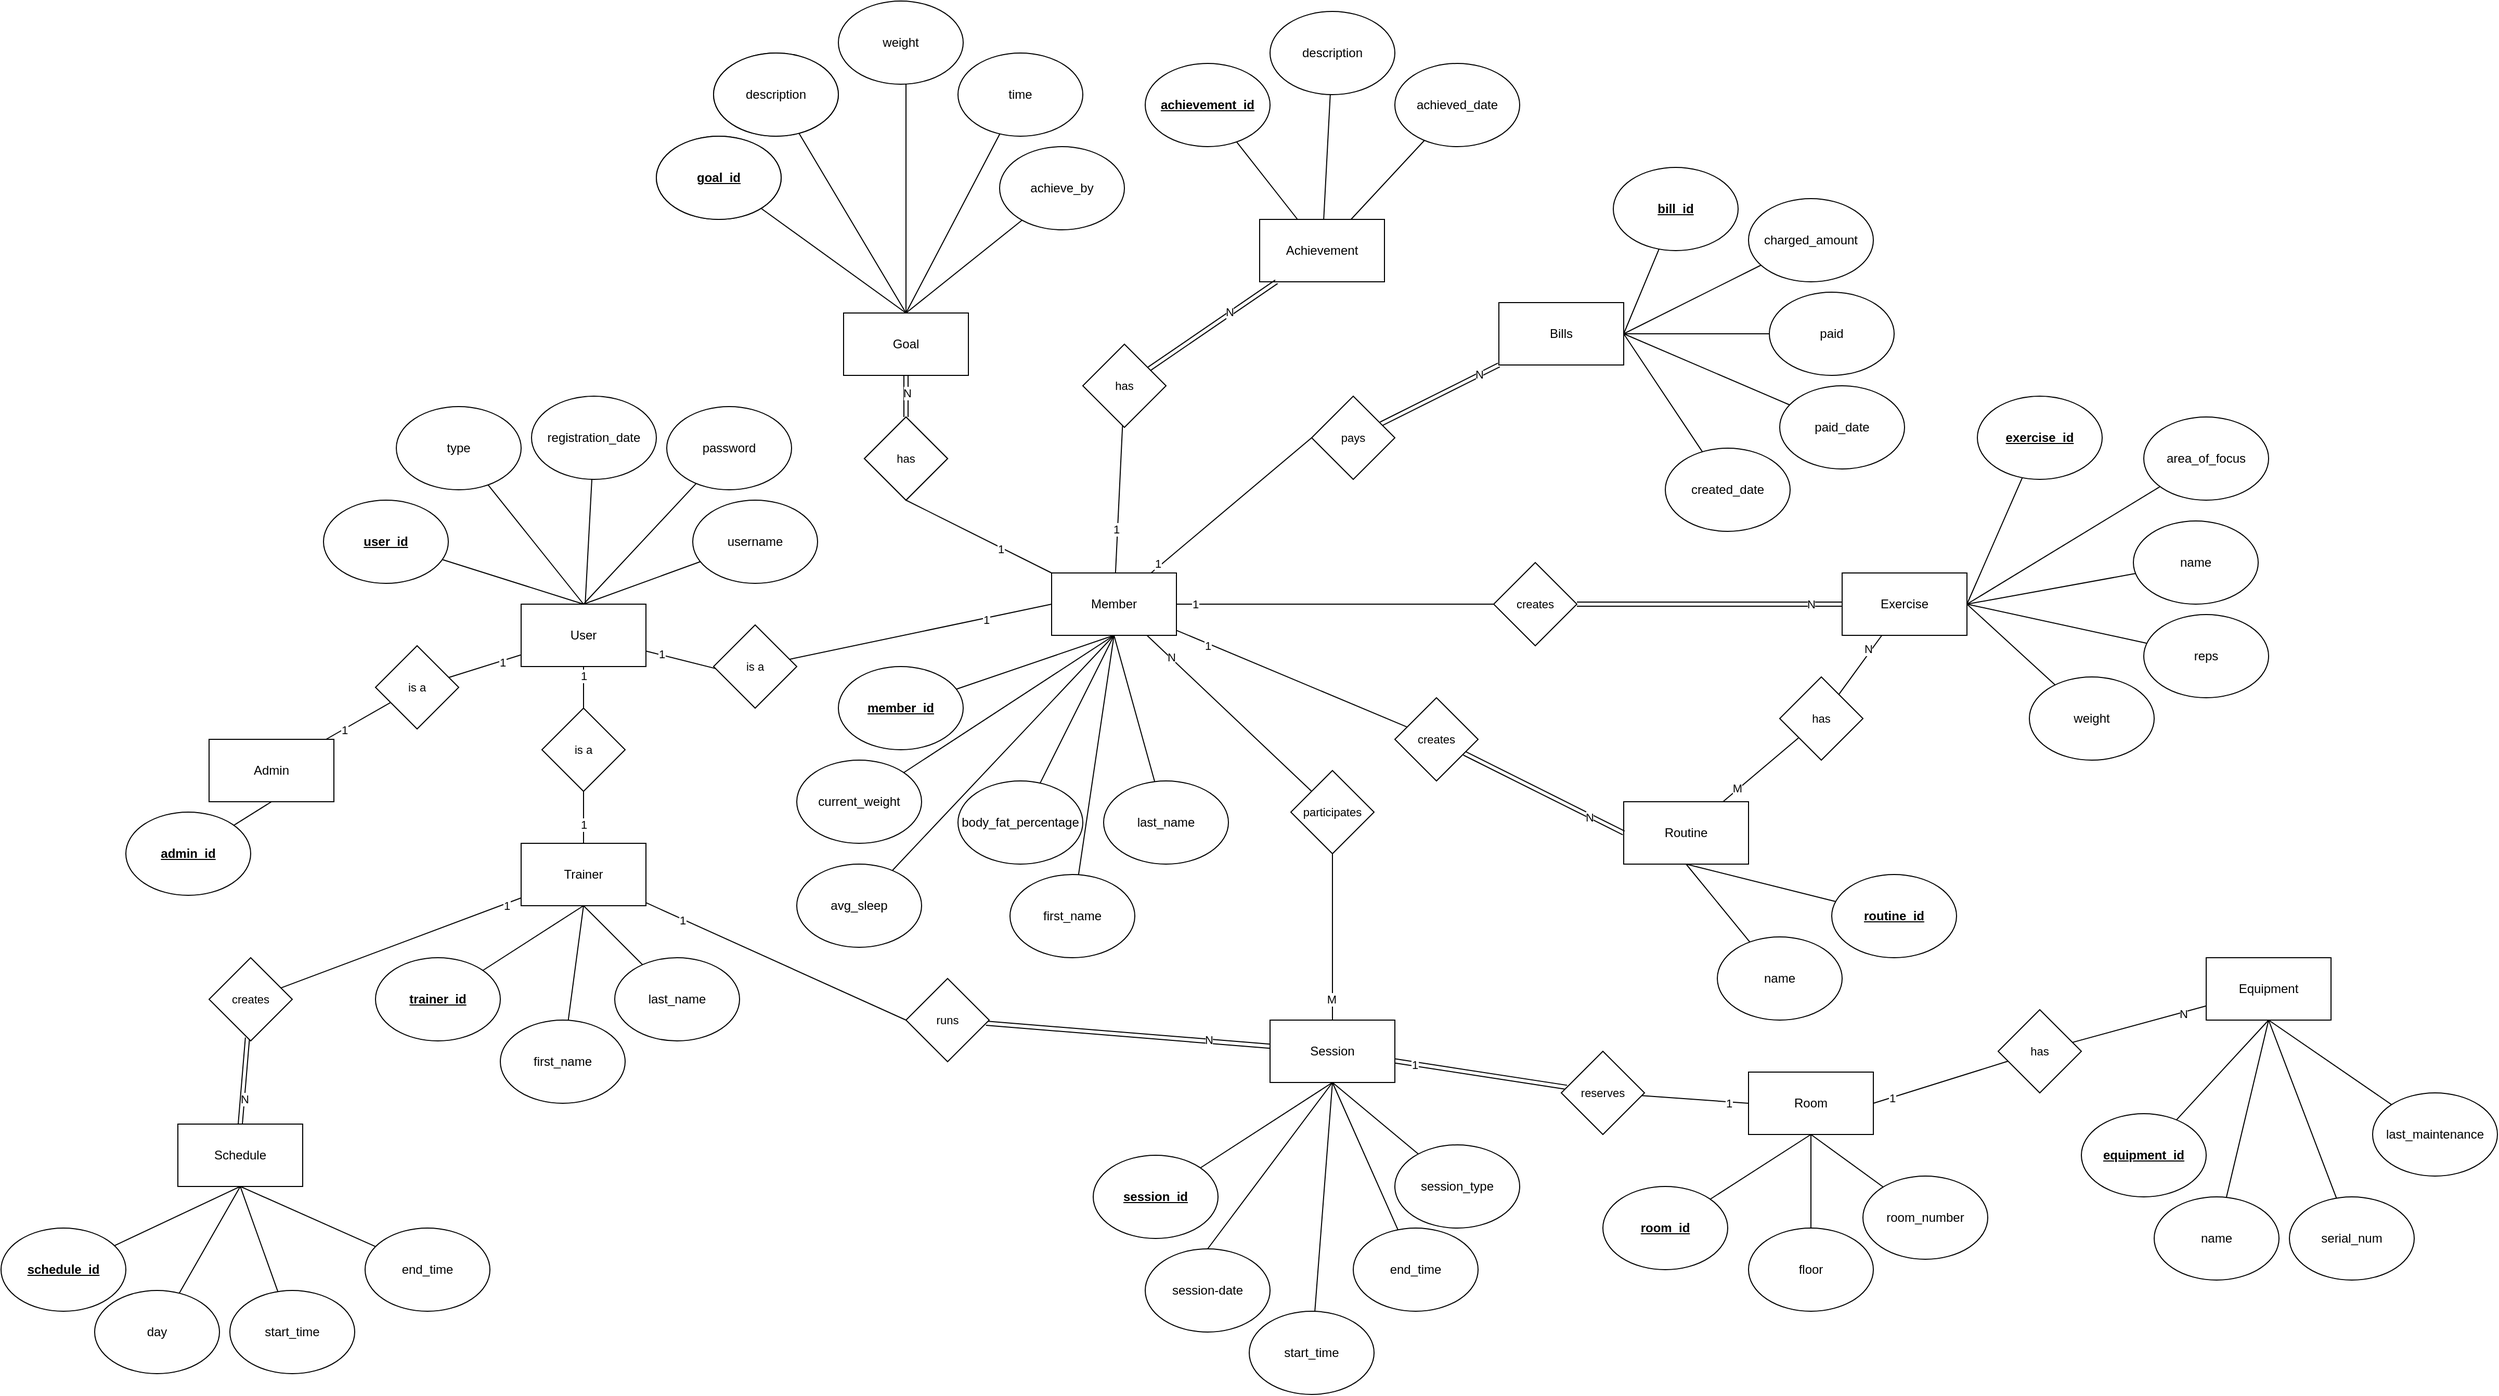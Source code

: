 <mxfile version="24.0.4" type="device">
  <diagram name="Page-1" id="swxjZrhMfxfJBt72rzcP">
    <mxGraphModel dx="2825" dy="2248" grid="1" gridSize="10" guides="1" tooltips="1" connect="1" arrows="1" fold="1" page="1" pageScale="1" pageWidth="850" pageHeight="1100" math="0" shadow="0">
      <root>
        <mxCell id="0" />
        <mxCell id="1" parent="0" />
        <mxCell id="iNc51w-QNs4Rve2dZ9gy-53" style="edgeStyle=none;rounded=0;orthogonalLoop=1;jettySize=auto;html=1;entryX=0.068;entryY=0.535;entryDx=0;entryDy=0;strokeColor=default;align=center;verticalAlign=middle;fontFamily=Helvetica;fontSize=11;fontColor=default;labelBackgroundColor=default;endArrow=none;endFill=0;entryPerimeter=0;" parent="1" source="iNc51w-QNs4Rve2dZ9gy-1" target="iNc51w-QNs4Rve2dZ9gy-52" edge="1">
          <mxGeometry relative="1" as="geometry" />
        </mxCell>
        <mxCell id="iNc51w-QNs4Rve2dZ9gy-56" value="1" style="edgeLabel;html=1;align=center;verticalAlign=middle;resizable=0;points=[];fontFamily=Helvetica;fontSize=11;fontColor=default;labelBackgroundColor=default;" parent="iNc51w-QNs4Rve2dZ9gy-53" vertex="1" connectable="0">
          <mxGeometry x="-0.606" y="1" relative="1" as="geometry">
            <mxPoint as="offset" />
          </mxGeometry>
        </mxCell>
        <mxCell id="iNc51w-QNs4Rve2dZ9gy-1" value="User" style="rounded=0;whiteSpace=wrap;html=1;" parent="1" vertex="1">
          <mxGeometry x="260" y="260" width="120" height="60" as="geometry" />
        </mxCell>
        <mxCell id="iNc51w-QNs4Rve2dZ9gy-6" style="rounded=0;orthogonalLoop=1;jettySize=auto;html=1;endArrow=none;endFill=0;entryX=0.5;entryY=0;entryDx=0;entryDy=0;" parent="1" source="iNc51w-QNs4Rve2dZ9gy-5" target="iNc51w-QNs4Rve2dZ9gy-1" edge="1">
          <mxGeometry relative="1" as="geometry" />
        </mxCell>
        <mxCell id="iNc51w-QNs4Rve2dZ9gy-5" value="&lt;b&gt;&lt;u&gt;user_id&lt;/u&gt;&lt;/b&gt;" style="ellipse;whiteSpace=wrap;html=1;" parent="1" vertex="1">
          <mxGeometry x="70" y="160" width="120" height="80" as="geometry" />
        </mxCell>
        <mxCell id="iNc51w-QNs4Rve2dZ9gy-11" style="rounded=0;orthogonalLoop=1;jettySize=auto;html=1;entryX=0.5;entryY=0;entryDx=0;entryDy=0;strokeColor=default;align=center;verticalAlign=middle;fontFamily=Helvetica;fontSize=11;fontColor=default;labelBackgroundColor=default;endArrow=none;endFill=0;" parent="1" source="iNc51w-QNs4Rve2dZ9gy-7" target="iNc51w-QNs4Rve2dZ9gy-1" edge="1">
          <mxGeometry relative="1" as="geometry" />
        </mxCell>
        <mxCell id="iNc51w-QNs4Rve2dZ9gy-7" value="username" style="ellipse;whiteSpace=wrap;html=1;" parent="1" vertex="1">
          <mxGeometry x="425" y="160" width="120" height="80" as="geometry" />
        </mxCell>
        <mxCell id="iNc51w-QNs4Rve2dZ9gy-13" style="rounded=0;orthogonalLoop=1;jettySize=auto;html=1;strokeColor=default;align=center;verticalAlign=middle;fontFamily=Helvetica;fontSize=11;fontColor=default;labelBackgroundColor=default;endArrow=none;endFill=0;" parent="1" source="iNc51w-QNs4Rve2dZ9gy-8" edge="1">
          <mxGeometry relative="1" as="geometry">
            <mxPoint x="320" y="260" as="targetPoint" />
          </mxGeometry>
        </mxCell>
        <mxCell id="iNc51w-QNs4Rve2dZ9gy-8" value="password" style="ellipse;whiteSpace=wrap;html=1;" parent="1" vertex="1">
          <mxGeometry x="400" y="70" width="120" height="80" as="geometry" />
        </mxCell>
        <mxCell id="iNc51w-QNs4Rve2dZ9gy-12" style="rounded=0;orthogonalLoop=1;jettySize=auto;html=1;strokeColor=default;align=center;verticalAlign=middle;fontFamily=Helvetica;fontSize=11;fontColor=default;labelBackgroundColor=default;endArrow=none;endFill=0;" parent="1" source="iNc51w-QNs4Rve2dZ9gy-9" target="iNc51w-QNs4Rve2dZ9gy-1" edge="1">
          <mxGeometry relative="1" as="geometry" />
        </mxCell>
        <mxCell id="iNc51w-QNs4Rve2dZ9gy-9" value="registration_date" style="ellipse;whiteSpace=wrap;html=1;" parent="1" vertex="1">
          <mxGeometry x="270" y="60" width="120" height="80" as="geometry" />
        </mxCell>
        <mxCell id="iNc51w-QNs4Rve2dZ9gy-14" style="edgeStyle=none;rounded=0;orthogonalLoop=1;jettySize=auto;html=1;entryX=0.5;entryY=0;entryDx=0;entryDy=0;strokeColor=default;align=center;verticalAlign=middle;fontFamily=Helvetica;fontSize=11;fontColor=default;labelBackgroundColor=default;endArrow=none;endFill=0;" parent="1" source="iNc51w-QNs4Rve2dZ9gy-10" target="iNc51w-QNs4Rve2dZ9gy-1" edge="1">
          <mxGeometry relative="1" as="geometry" />
        </mxCell>
        <mxCell id="iNc51w-QNs4Rve2dZ9gy-10" value="type" style="ellipse;whiteSpace=wrap;html=1;" parent="1" vertex="1">
          <mxGeometry x="140" y="70" width="120" height="80" as="geometry" />
        </mxCell>
        <mxCell id="iNc51w-QNs4Rve2dZ9gy-15" value="Admin" style="rounded=0;whiteSpace=wrap;html=1;" parent="1" vertex="1">
          <mxGeometry x="-40" y="390" width="120" height="60" as="geometry" />
        </mxCell>
        <mxCell id="iNc51w-QNs4Rve2dZ9gy-17" style="edgeStyle=none;rounded=0;orthogonalLoop=1;jettySize=auto;html=1;entryX=0.5;entryY=1;entryDx=0;entryDy=0;strokeColor=default;align=center;verticalAlign=middle;fontFamily=Helvetica;fontSize=11;fontColor=default;labelBackgroundColor=default;endArrow=none;endFill=0;" parent="1" source="iNc51w-QNs4Rve2dZ9gy-16" target="iNc51w-QNs4Rve2dZ9gy-15" edge="1">
          <mxGeometry relative="1" as="geometry" />
        </mxCell>
        <mxCell id="iNc51w-QNs4Rve2dZ9gy-16" value="&lt;b&gt;&lt;u&gt;admin_id&lt;/u&gt;&lt;/b&gt;" style="ellipse;whiteSpace=wrap;html=1;" parent="1" vertex="1">
          <mxGeometry x="-120" y="460" width="120" height="80" as="geometry" />
        </mxCell>
        <mxCell id="iNc51w-QNs4Rve2dZ9gy-19" style="edgeStyle=none;rounded=0;orthogonalLoop=1;jettySize=auto;html=1;strokeColor=default;align=center;verticalAlign=middle;fontFamily=Helvetica;fontSize=11;fontColor=default;labelBackgroundColor=default;endArrow=none;endFill=0;" parent="1" source="iNc51w-QNs4Rve2dZ9gy-18" target="iNc51w-QNs4Rve2dZ9gy-1" edge="1">
          <mxGeometry relative="1" as="geometry" />
        </mxCell>
        <mxCell id="iNc51w-QNs4Rve2dZ9gy-21" value="1" style="edgeLabel;html=1;align=center;verticalAlign=middle;resizable=0;points=[];fontFamily=Helvetica;fontSize=11;fontColor=default;labelBackgroundColor=default;" parent="iNc51w-QNs4Rve2dZ9gy-19" vertex="1" connectable="0">
          <mxGeometry x="0.449" y="-1" relative="1" as="geometry">
            <mxPoint as="offset" />
          </mxGeometry>
        </mxCell>
        <mxCell id="iNc51w-QNs4Rve2dZ9gy-20" style="edgeStyle=none;rounded=0;orthogonalLoop=1;jettySize=auto;html=1;strokeColor=default;align=center;verticalAlign=middle;fontFamily=Helvetica;fontSize=11;fontColor=default;labelBackgroundColor=default;endArrow=none;endFill=0;" parent="1" source="iNc51w-QNs4Rve2dZ9gy-18" target="iNc51w-QNs4Rve2dZ9gy-15" edge="1">
          <mxGeometry relative="1" as="geometry" />
        </mxCell>
        <mxCell id="iNc51w-QNs4Rve2dZ9gy-22" value="1" style="edgeLabel;html=1;align=center;verticalAlign=middle;resizable=0;points=[];fontFamily=Helvetica;fontSize=11;fontColor=default;labelBackgroundColor=default;" parent="iNc51w-QNs4Rve2dZ9gy-20" vertex="1" connectable="0">
          <mxGeometry x="0.455" relative="1" as="geometry">
            <mxPoint as="offset" />
          </mxGeometry>
        </mxCell>
        <mxCell id="iNc51w-QNs4Rve2dZ9gy-18" value="is a" style="rhombus;whiteSpace=wrap;html=1;fontFamily=Helvetica;fontSize=11;fontColor=default;labelBackgroundColor=default;" parent="1" vertex="1">
          <mxGeometry x="120" y="300" width="80" height="80" as="geometry" />
        </mxCell>
        <mxCell id="iNc51w-QNs4Rve2dZ9gy-32" style="edgeStyle=none;rounded=0;orthogonalLoop=1;jettySize=auto;html=1;strokeColor=default;align=center;verticalAlign=middle;fontFamily=Helvetica;fontSize=11;fontColor=default;labelBackgroundColor=default;endArrow=none;endFill=0;" parent="1" source="iNc51w-QNs4Rve2dZ9gy-23" target="iNc51w-QNs4Rve2dZ9gy-1" edge="1">
          <mxGeometry relative="1" as="geometry" />
        </mxCell>
        <mxCell id="iNc51w-QNs4Rve2dZ9gy-33" value="1" style="edgeLabel;html=1;align=center;verticalAlign=middle;resizable=0;points=[];fontFamily=Helvetica;fontSize=11;fontColor=default;labelBackgroundColor=default;" parent="iNc51w-QNs4Rve2dZ9gy-32" vertex="1" connectable="0">
          <mxGeometry x="0.567" relative="1" as="geometry">
            <mxPoint as="offset" />
          </mxGeometry>
        </mxCell>
        <mxCell id="iNc51w-QNs4Rve2dZ9gy-23" value="is a" style="rhombus;whiteSpace=wrap;html=1;fontFamily=Helvetica;fontSize=11;fontColor=default;labelBackgroundColor=default;" parent="1" vertex="1">
          <mxGeometry x="280" y="360" width="80" height="80" as="geometry" />
        </mxCell>
        <mxCell id="iNc51w-QNs4Rve2dZ9gy-31" style="edgeStyle=none;rounded=0;orthogonalLoop=1;jettySize=auto;html=1;entryX=0.5;entryY=1;entryDx=0;entryDy=0;strokeColor=default;align=center;verticalAlign=middle;fontFamily=Helvetica;fontSize=11;fontColor=default;labelBackgroundColor=default;endArrow=none;endFill=0;" parent="1" source="iNc51w-QNs4Rve2dZ9gy-24" target="iNc51w-QNs4Rve2dZ9gy-23" edge="1">
          <mxGeometry relative="1" as="geometry" />
        </mxCell>
        <mxCell id="iNc51w-QNs4Rve2dZ9gy-34" value="1" style="edgeLabel;html=1;align=center;verticalAlign=middle;resizable=0;points=[];fontFamily=Helvetica;fontSize=11;fontColor=default;labelBackgroundColor=default;" parent="iNc51w-QNs4Rve2dZ9gy-31" vertex="1" connectable="0">
          <mxGeometry x="-0.284" relative="1" as="geometry">
            <mxPoint as="offset" />
          </mxGeometry>
        </mxCell>
        <mxCell id="iNc51w-QNs4Rve2dZ9gy-153" style="edgeStyle=none;rounded=0;orthogonalLoop=1;jettySize=auto;html=1;strokeColor=default;align=center;verticalAlign=middle;fontFamily=Helvetica;fontSize=11;fontColor=default;labelBackgroundColor=default;endArrow=none;endFill=0;" parent="1" source="iNc51w-QNs4Rve2dZ9gy-24" edge="1">
          <mxGeometry relative="1" as="geometry">
            <mxPoint x="630" y="660" as="targetPoint" />
          </mxGeometry>
        </mxCell>
        <mxCell id="iNc51w-QNs4Rve2dZ9gy-155" value="1" style="edgeLabel;html=1;align=center;verticalAlign=middle;resizable=0;points=[];fontFamily=Helvetica;fontSize=11;fontColor=default;labelBackgroundColor=default;" parent="iNc51w-QNs4Rve2dZ9gy-153" vertex="1" connectable="0">
          <mxGeometry x="-0.717" y="-1" relative="1" as="geometry">
            <mxPoint as="offset" />
          </mxGeometry>
        </mxCell>
        <mxCell id="iNc51w-QNs4Rve2dZ9gy-24" value="Trainer" style="rounded=0;whiteSpace=wrap;html=1;" parent="1" vertex="1">
          <mxGeometry x="260" y="490" width="120" height="60" as="geometry" />
        </mxCell>
        <mxCell id="iNc51w-QNs4Rve2dZ9gy-26" style="edgeStyle=none;rounded=0;orthogonalLoop=1;jettySize=auto;html=1;strokeColor=default;align=center;verticalAlign=middle;fontFamily=Helvetica;fontSize=11;fontColor=default;labelBackgroundColor=default;endArrow=none;endFill=0;entryX=0.5;entryY=1;entryDx=0;entryDy=0;" parent="1" source="iNc51w-QNs4Rve2dZ9gy-25" target="iNc51w-QNs4Rve2dZ9gy-24" edge="1">
          <mxGeometry relative="1" as="geometry" />
        </mxCell>
        <mxCell id="iNc51w-QNs4Rve2dZ9gy-25" value="&lt;b&gt;&lt;u&gt;trainer_id&lt;/u&gt;&lt;/b&gt;" style="ellipse;whiteSpace=wrap;html=1;" parent="1" vertex="1">
          <mxGeometry x="120" y="600" width="120" height="80" as="geometry" />
        </mxCell>
        <mxCell id="iNc51w-QNs4Rve2dZ9gy-28" style="edgeStyle=none;rounded=0;orthogonalLoop=1;jettySize=auto;html=1;entryX=0.5;entryY=1;entryDx=0;entryDy=0;strokeColor=default;align=center;verticalAlign=middle;fontFamily=Helvetica;fontSize=11;fontColor=default;labelBackgroundColor=default;endArrow=none;endFill=0;" parent="1" source="iNc51w-QNs4Rve2dZ9gy-27" target="iNc51w-QNs4Rve2dZ9gy-24" edge="1">
          <mxGeometry relative="1" as="geometry" />
        </mxCell>
        <mxCell id="iNc51w-QNs4Rve2dZ9gy-27" value="first_name" style="ellipse;whiteSpace=wrap;html=1;" parent="1" vertex="1">
          <mxGeometry x="240" y="660" width="120" height="80" as="geometry" />
        </mxCell>
        <mxCell id="iNc51w-QNs4Rve2dZ9gy-30" style="edgeStyle=none;rounded=0;orthogonalLoop=1;jettySize=auto;html=1;entryX=0.5;entryY=1;entryDx=0;entryDy=0;strokeColor=default;align=center;verticalAlign=middle;fontFamily=Helvetica;fontSize=11;fontColor=default;labelBackgroundColor=default;endArrow=none;endFill=0;" parent="1" source="iNc51w-QNs4Rve2dZ9gy-29" target="iNc51w-QNs4Rve2dZ9gy-24" edge="1">
          <mxGeometry relative="1" as="geometry" />
        </mxCell>
        <mxCell id="iNc51w-QNs4Rve2dZ9gy-29" value="last_name" style="ellipse;whiteSpace=wrap;html=1;" parent="1" vertex="1">
          <mxGeometry x="350" y="600" width="120" height="80" as="geometry" />
        </mxCell>
        <mxCell id="iNc51w-QNs4Rve2dZ9gy-59" style="edgeStyle=none;rounded=0;orthogonalLoop=1;jettySize=auto;html=1;entryX=0.5;entryY=1;entryDx=0;entryDy=0;strokeColor=default;align=center;verticalAlign=middle;fontFamily=Helvetica;fontSize=11;fontColor=default;labelBackgroundColor=default;endArrow=none;endFill=0;" parent="1" source="iNc51w-QNs4Rve2dZ9gy-35" target="iNc51w-QNs4Rve2dZ9gy-58" edge="1">
          <mxGeometry relative="1" as="geometry" />
        </mxCell>
        <mxCell id="iNc51w-QNs4Rve2dZ9gy-61" value="1" style="edgeLabel;html=1;align=center;verticalAlign=middle;resizable=0;points=[];fontFamily=Helvetica;fontSize=11;fontColor=default;labelBackgroundColor=default;" parent="iNc51w-QNs4Rve2dZ9gy-59" vertex="1" connectable="0">
          <mxGeometry x="-0.303" y="1" relative="1" as="geometry">
            <mxPoint as="offset" />
          </mxGeometry>
        </mxCell>
        <mxCell id="iNc51w-QNs4Rve2dZ9gy-65" style="edgeStyle=none;rounded=0;orthogonalLoop=1;jettySize=auto;html=1;strokeColor=default;align=center;verticalAlign=middle;fontFamily=Helvetica;fontSize=11;fontColor=default;labelBackgroundColor=default;endArrow=none;endFill=0;" parent="1" source="iNc51w-QNs4Rve2dZ9gy-35" target="iNc51w-QNs4Rve2dZ9gy-64" edge="1">
          <mxGeometry relative="1" as="geometry" />
        </mxCell>
        <mxCell id="iNc51w-QNs4Rve2dZ9gy-68" value="1" style="edgeLabel;html=1;align=center;verticalAlign=middle;resizable=0;points=[];fontFamily=Helvetica;fontSize=11;fontColor=default;labelBackgroundColor=default;" parent="iNc51w-QNs4Rve2dZ9gy-65" vertex="1" connectable="0">
          <mxGeometry x="-0.406" y="2" relative="1" as="geometry">
            <mxPoint as="offset" />
          </mxGeometry>
        </mxCell>
        <mxCell id="iNc51w-QNs4Rve2dZ9gy-71" style="edgeStyle=none;rounded=0;orthogonalLoop=1;jettySize=auto;html=1;entryX=0;entryY=0.5;entryDx=0;entryDy=0;strokeColor=default;align=center;verticalAlign=middle;fontFamily=Helvetica;fontSize=11;fontColor=default;labelBackgroundColor=default;endArrow=none;endFill=0;" parent="1" source="iNc51w-QNs4Rve2dZ9gy-35" target="iNc51w-QNs4Rve2dZ9gy-70" edge="1">
          <mxGeometry relative="1" as="geometry" />
        </mxCell>
        <mxCell id="iNc51w-QNs4Rve2dZ9gy-75" value="1" style="edgeLabel;html=1;align=center;verticalAlign=middle;resizable=0;points=[];fontFamily=Helvetica;fontSize=11;fontColor=default;labelBackgroundColor=default;" parent="iNc51w-QNs4Rve2dZ9gy-71" vertex="1" connectable="0">
          <mxGeometry x="-0.891" y="3" relative="1" as="geometry">
            <mxPoint as="offset" />
          </mxGeometry>
        </mxCell>
        <mxCell id="iNc51w-QNs4Rve2dZ9gy-124" style="edgeStyle=none;rounded=0;orthogonalLoop=1;jettySize=auto;html=1;strokeColor=default;align=center;verticalAlign=middle;fontFamily=Helvetica;fontSize=11;fontColor=default;labelBackgroundColor=default;endArrow=none;endFill=0;" parent="1" source="iNc51w-QNs4Rve2dZ9gy-35" target="iNc51w-QNs4Rve2dZ9gy-123" edge="1">
          <mxGeometry relative="1" as="geometry" />
        </mxCell>
        <mxCell id="iNc51w-QNs4Rve2dZ9gy-132" value="1" style="edgeLabel;html=1;align=center;verticalAlign=middle;resizable=0;points=[];fontFamily=Helvetica;fontSize=11;fontColor=default;labelBackgroundColor=default;" parent="iNc51w-QNs4Rve2dZ9gy-124" vertex="1" connectable="0">
          <mxGeometry x="-0.72" y="-2" relative="1" as="geometry">
            <mxPoint as="offset" />
          </mxGeometry>
        </mxCell>
        <mxCell id="iNc51w-QNs4Rve2dZ9gy-137" style="edgeStyle=none;rounded=0;orthogonalLoop=1;jettySize=auto;html=1;strokeColor=default;align=center;verticalAlign=middle;fontFamily=Helvetica;fontSize=11;fontColor=default;labelBackgroundColor=default;endArrow=none;endFill=0;entryX=0;entryY=0;entryDx=0;entryDy=0;" parent="1" source="iNc51w-QNs4Rve2dZ9gy-35" target="iNc51w-QNs4Rve2dZ9gy-138" edge="1">
          <mxGeometry relative="1" as="geometry">
            <mxPoint x="1090" y="560" as="targetPoint" />
          </mxGeometry>
        </mxCell>
        <mxCell id="iNc51w-QNs4Rve2dZ9gy-139" value="N" style="edgeLabel;html=1;align=center;verticalAlign=middle;resizable=0;points=[];fontFamily=Helvetica;fontSize=11;fontColor=default;labelBackgroundColor=default;" parent="iNc51w-QNs4Rve2dZ9gy-137" vertex="1" connectable="0">
          <mxGeometry x="-0.714" y="1" relative="1" as="geometry">
            <mxPoint as="offset" />
          </mxGeometry>
        </mxCell>
        <mxCell id="iNc51w-QNs4Rve2dZ9gy-35" value="Member" style="rounded=0;whiteSpace=wrap;html=1;" parent="1" vertex="1">
          <mxGeometry x="770" y="230" width="120" height="60" as="geometry" />
        </mxCell>
        <mxCell id="iNc51w-QNs4Rve2dZ9gy-44" style="edgeStyle=none;rounded=0;orthogonalLoop=1;jettySize=auto;html=1;entryX=0.5;entryY=1;entryDx=0;entryDy=0;strokeColor=default;align=center;verticalAlign=middle;fontFamily=Helvetica;fontSize=11;fontColor=default;labelBackgroundColor=default;endArrow=none;endFill=0;" parent="1" source="iNc51w-QNs4Rve2dZ9gy-36" target="iNc51w-QNs4Rve2dZ9gy-35" edge="1">
          <mxGeometry relative="1" as="geometry" />
        </mxCell>
        <mxCell id="iNc51w-QNs4Rve2dZ9gy-36" value="&lt;b&gt;&lt;u&gt;member_id&lt;/u&gt;&lt;/b&gt;" style="ellipse;whiteSpace=wrap;html=1;" parent="1" vertex="1">
          <mxGeometry x="565" y="320" width="120" height="80" as="geometry" />
        </mxCell>
        <mxCell id="iNc51w-QNs4Rve2dZ9gy-45" style="edgeStyle=none;rounded=0;orthogonalLoop=1;jettySize=auto;html=1;entryX=0.5;entryY=1;entryDx=0;entryDy=0;strokeColor=default;align=center;verticalAlign=middle;fontFamily=Helvetica;fontSize=11;fontColor=default;labelBackgroundColor=default;endArrow=none;endFill=0;" parent="1" source="iNc51w-QNs4Rve2dZ9gy-38" target="iNc51w-QNs4Rve2dZ9gy-35" edge="1">
          <mxGeometry relative="1" as="geometry" />
        </mxCell>
        <mxCell id="iNc51w-QNs4Rve2dZ9gy-38" value="current_weight" style="ellipse;whiteSpace=wrap;html=1;" parent="1" vertex="1">
          <mxGeometry x="525" y="410" width="120" height="80" as="geometry" />
        </mxCell>
        <mxCell id="iNc51w-QNs4Rve2dZ9gy-46" style="edgeStyle=none;rounded=0;orthogonalLoop=1;jettySize=auto;html=1;entryX=0.5;entryY=1;entryDx=0;entryDy=0;strokeColor=default;align=center;verticalAlign=middle;fontFamily=Helvetica;fontSize=11;fontColor=default;labelBackgroundColor=default;endArrow=none;endFill=0;" parent="1" source="iNc51w-QNs4Rve2dZ9gy-42" target="iNc51w-QNs4Rve2dZ9gy-35" edge="1">
          <mxGeometry relative="1" as="geometry" />
        </mxCell>
        <mxCell id="iNc51w-QNs4Rve2dZ9gy-42" value="avg_sleep" style="ellipse;whiteSpace=wrap;html=1;" parent="1" vertex="1">
          <mxGeometry x="525" y="510" width="120" height="80" as="geometry" />
        </mxCell>
        <mxCell id="iNc51w-QNs4Rve2dZ9gy-47" style="edgeStyle=none;rounded=0;orthogonalLoop=1;jettySize=auto;html=1;entryX=0.5;entryY=1;entryDx=0;entryDy=0;strokeColor=default;align=center;verticalAlign=middle;fontFamily=Helvetica;fontSize=11;fontColor=default;labelBackgroundColor=default;endArrow=none;endFill=0;" parent="1" source="iNc51w-QNs4Rve2dZ9gy-43" target="iNc51w-QNs4Rve2dZ9gy-35" edge="1">
          <mxGeometry relative="1" as="geometry" />
        </mxCell>
        <mxCell id="iNc51w-QNs4Rve2dZ9gy-43" value="body_fat_percentage" style="ellipse;whiteSpace=wrap;html=1;" parent="1" vertex="1">
          <mxGeometry x="680" y="430" width="120" height="80" as="geometry" />
        </mxCell>
        <mxCell id="iNc51w-QNs4Rve2dZ9gy-49" style="edgeStyle=none;rounded=0;orthogonalLoop=1;jettySize=auto;html=1;entryX=0.5;entryY=1;entryDx=0;entryDy=0;strokeColor=default;align=center;verticalAlign=middle;fontFamily=Helvetica;fontSize=11;fontColor=default;labelBackgroundColor=default;endArrow=none;endFill=0;" parent="1" source="iNc51w-QNs4Rve2dZ9gy-48" target="iNc51w-QNs4Rve2dZ9gy-35" edge="1">
          <mxGeometry relative="1" as="geometry" />
        </mxCell>
        <mxCell id="iNc51w-QNs4Rve2dZ9gy-48" value="first_name" style="ellipse;whiteSpace=wrap;html=1;" parent="1" vertex="1">
          <mxGeometry x="730" y="520" width="120" height="80" as="geometry" />
        </mxCell>
        <mxCell id="iNc51w-QNs4Rve2dZ9gy-51" style="edgeStyle=none;rounded=0;orthogonalLoop=1;jettySize=auto;html=1;entryX=0.5;entryY=1;entryDx=0;entryDy=0;strokeColor=default;align=center;verticalAlign=middle;fontFamily=Helvetica;fontSize=11;fontColor=default;labelBackgroundColor=default;endArrow=none;endFill=0;" parent="1" source="iNc51w-QNs4Rve2dZ9gy-50" target="iNc51w-QNs4Rve2dZ9gy-35" edge="1">
          <mxGeometry relative="1" as="geometry" />
        </mxCell>
        <mxCell id="iNc51w-QNs4Rve2dZ9gy-50" value="last_name" style="ellipse;whiteSpace=wrap;html=1;" parent="1" vertex="1">
          <mxGeometry x="820" y="430" width="120" height="80" as="geometry" />
        </mxCell>
        <mxCell id="iNc51w-QNs4Rve2dZ9gy-54" style="edgeStyle=none;rounded=0;orthogonalLoop=1;jettySize=auto;html=1;entryX=0;entryY=0.5;entryDx=0;entryDy=0;strokeColor=default;align=center;verticalAlign=middle;fontFamily=Helvetica;fontSize=11;fontColor=default;labelBackgroundColor=default;endArrow=none;endFill=0;" parent="1" source="iNc51w-QNs4Rve2dZ9gy-52" target="iNc51w-QNs4Rve2dZ9gy-35" edge="1">
          <mxGeometry relative="1" as="geometry" />
        </mxCell>
        <mxCell id="iNc51w-QNs4Rve2dZ9gy-55" value="1" style="edgeLabel;html=1;align=center;verticalAlign=middle;resizable=0;points=[];fontFamily=Helvetica;fontSize=11;fontColor=default;labelBackgroundColor=default;" parent="iNc51w-QNs4Rve2dZ9gy-54" vertex="1" connectable="0">
          <mxGeometry x="0.499" y="-1" relative="1" as="geometry">
            <mxPoint as="offset" />
          </mxGeometry>
        </mxCell>
        <mxCell id="iNc51w-QNs4Rve2dZ9gy-52" value="is a" style="rhombus;whiteSpace=wrap;html=1;fontFamily=Helvetica;fontSize=11;fontColor=default;labelBackgroundColor=default;" parent="1" vertex="1">
          <mxGeometry x="445" y="280" width="80" height="80" as="geometry" />
        </mxCell>
        <mxCell id="iNc51w-QNs4Rve2dZ9gy-57" value="Goal" style="rounded=0;whiteSpace=wrap;html=1;" parent="1" vertex="1">
          <mxGeometry x="570" y="-20" width="120" height="60" as="geometry" />
        </mxCell>
        <mxCell id="iNc51w-QNs4Rve2dZ9gy-60" style="edgeStyle=none;rounded=0;orthogonalLoop=1;jettySize=auto;html=1;strokeColor=default;align=center;verticalAlign=middle;fontFamily=Helvetica;fontSize=11;fontColor=default;labelBackgroundColor=default;endArrow=none;endFill=0;shape=link;" parent="1" source="iNc51w-QNs4Rve2dZ9gy-58" target="iNc51w-QNs4Rve2dZ9gy-57" edge="1">
          <mxGeometry relative="1" as="geometry" />
        </mxCell>
        <mxCell id="iNc51w-QNs4Rve2dZ9gy-62" value="N" style="edgeLabel;html=1;align=center;verticalAlign=middle;resizable=0;points=[];fontFamily=Helvetica;fontSize=11;fontColor=default;labelBackgroundColor=default;" parent="iNc51w-QNs4Rve2dZ9gy-60" vertex="1" connectable="0">
          <mxGeometry x="0.156" y="-1" relative="1" as="geometry">
            <mxPoint as="offset" />
          </mxGeometry>
        </mxCell>
        <mxCell id="iNc51w-QNs4Rve2dZ9gy-58" value="has" style="rhombus;whiteSpace=wrap;html=1;fontFamily=Helvetica;fontSize=11;fontColor=default;labelBackgroundColor=default;" parent="1" vertex="1">
          <mxGeometry x="590" y="80" width="80" height="80" as="geometry" />
        </mxCell>
        <mxCell id="iNc51w-QNs4Rve2dZ9gy-94" style="edgeStyle=none;rounded=0;orthogonalLoop=1;jettySize=auto;html=1;strokeColor=default;align=center;verticalAlign=middle;fontFamily=Helvetica;fontSize=11;fontColor=default;labelBackgroundColor=default;endArrow=none;endFill=0;" parent="1" source="iNc51w-QNs4Rve2dZ9gy-63" target="iNc51w-QNs4Rve2dZ9gy-92" edge="1">
          <mxGeometry relative="1" as="geometry" />
        </mxCell>
        <mxCell id="iNc51w-QNs4Rve2dZ9gy-95" style="edgeStyle=none;rounded=0;orthogonalLoop=1;jettySize=auto;html=1;strokeColor=default;align=center;verticalAlign=middle;fontFamily=Helvetica;fontSize=11;fontColor=default;labelBackgroundColor=default;endArrow=none;endFill=0;" parent="1" source="iNc51w-QNs4Rve2dZ9gy-63" target="iNc51w-QNs4Rve2dZ9gy-93" edge="1">
          <mxGeometry relative="1" as="geometry" />
        </mxCell>
        <mxCell id="iNc51w-QNs4Rve2dZ9gy-96" style="edgeStyle=none;rounded=0;orthogonalLoop=1;jettySize=auto;html=1;strokeColor=default;align=center;verticalAlign=middle;fontFamily=Helvetica;fontSize=11;fontColor=default;labelBackgroundColor=default;endArrow=none;endFill=0;" parent="1" source="iNc51w-QNs4Rve2dZ9gy-63" target="iNc51w-QNs4Rve2dZ9gy-91" edge="1">
          <mxGeometry relative="1" as="geometry" />
        </mxCell>
        <mxCell id="iNc51w-QNs4Rve2dZ9gy-63" value="Achievement" style="rounded=0;whiteSpace=wrap;html=1;" parent="1" vertex="1">
          <mxGeometry x="970" y="-110" width="120" height="60" as="geometry" />
        </mxCell>
        <mxCell id="iNc51w-QNs4Rve2dZ9gy-66" style="edgeStyle=none;rounded=0;orthogonalLoop=1;jettySize=auto;html=1;strokeColor=default;align=center;verticalAlign=middle;fontFamily=Helvetica;fontSize=11;fontColor=default;labelBackgroundColor=default;endArrow=none;endFill=0;shape=link;" parent="1" source="iNc51w-QNs4Rve2dZ9gy-64" target="iNc51w-QNs4Rve2dZ9gy-63" edge="1">
          <mxGeometry relative="1" as="geometry">
            <mxPoint x="803.636" y="40" as="targetPoint" />
          </mxGeometry>
        </mxCell>
        <mxCell id="iNc51w-QNs4Rve2dZ9gy-67" value="N" style="edgeLabel;html=1;align=center;verticalAlign=middle;resizable=0;points=[];fontFamily=Helvetica;fontSize=11;fontColor=default;labelBackgroundColor=default;" parent="iNc51w-QNs4Rve2dZ9gy-66" vertex="1" connectable="0">
          <mxGeometry x="0.274" y="2" relative="1" as="geometry">
            <mxPoint as="offset" />
          </mxGeometry>
        </mxCell>
        <mxCell id="iNc51w-QNs4Rve2dZ9gy-64" value="has" style="rhombus;whiteSpace=wrap;html=1;fontFamily=Helvetica;fontSize=11;fontColor=default;labelBackgroundColor=default;" parent="1" vertex="1">
          <mxGeometry x="800" y="10" width="80" height="80" as="geometry" />
        </mxCell>
        <mxCell id="iNc51w-QNs4Rve2dZ9gy-102" style="edgeStyle=none;rounded=0;orthogonalLoop=1;jettySize=auto;html=1;strokeColor=default;align=center;verticalAlign=middle;fontFamily=Helvetica;fontSize=11;fontColor=default;labelBackgroundColor=default;endArrow=none;endFill=0;exitX=1;exitY=0.5;exitDx=0;exitDy=0;" parent="1" source="iNc51w-QNs4Rve2dZ9gy-69" target="iNc51w-QNs4Rve2dZ9gy-97" edge="1">
          <mxGeometry relative="1" as="geometry" />
        </mxCell>
        <mxCell id="iNc51w-QNs4Rve2dZ9gy-103" style="edgeStyle=none;rounded=0;orthogonalLoop=1;jettySize=auto;html=1;strokeColor=default;align=center;verticalAlign=middle;fontFamily=Helvetica;fontSize=11;fontColor=default;labelBackgroundColor=default;endArrow=none;endFill=0;exitX=1;exitY=0.5;exitDx=0;exitDy=0;" parent="1" source="iNc51w-QNs4Rve2dZ9gy-69" target="iNc51w-QNs4Rve2dZ9gy-98" edge="1">
          <mxGeometry relative="1" as="geometry" />
        </mxCell>
        <mxCell id="iNc51w-QNs4Rve2dZ9gy-69" value="Bills" style="rounded=0;whiteSpace=wrap;html=1;" parent="1" vertex="1">
          <mxGeometry x="1200" y="-30" width="120" height="60" as="geometry" />
        </mxCell>
        <mxCell id="iNc51w-QNs4Rve2dZ9gy-72" style="edgeStyle=none;rounded=0;orthogonalLoop=1;jettySize=auto;html=1;strokeColor=default;align=center;verticalAlign=middle;fontFamily=Helvetica;fontSize=11;fontColor=default;labelBackgroundColor=default;endArrow=none;endFill=0;shape=link;" parent="1" source="iNc51w-QNs4Rve2dZ9gy-70" target="iNc51w-QNs4Rve2dZ9gy-69" edge="1">
          <mxGeometry relative="1" as="geometry" />
        </mxCell>
        <mxCell id="iNc51w-QNs4Rve2dZ9gy-74" value="N" style="edgeLabel;html=1;align=center;verticalAlign=middle;resizable=0;points=[];fontFamily=Helvetica;fontSize=11;fontColor=default;labelBackgroundColor=default;" parent="iNc51w-QNs4Rve2dZ9gy-72" vertex="1" connectable="0">
          <mxGeometry x="0.667" y="1" relative="1" as="geometry">
            <mxPoint as="offset" />
          </mxGeometry>
        </mxCell>
        <mxCell id="iNc51w-QNs4Rve2dZ9gy-70" value="pays" style="rhombus;whiteSpace=wrap;html=1;fontFamily=Helvetica;fontSize=11;fontColor=default;labelBackgroundColor=default;" parent="1" vertex="1">
          <mxGeometry x="1020" y="60" width="80" height="80" as="geometry" />
        </mxCell>
        <mxCell id="iNc51w-QNs4Rve2dZ9gy-127" style="edgeStyle=none;rounded=0;orthogonalLoop=1;jettySize=auto;html=1;strokeColor=default;align=center;verticalAlign=middle;fontFamily=Helvetica;fontSize=11;fontColor=default;labelBackgroundColor=default;endArrow=none;endFill=0;" parent="1" source="iNc51w-QNs4Rve2dZ9gy-76" target="iNc51w-QNs4Rve2dZ9gy-126" edge="1">
          <mxGeometry relative="1" as="geometry" />
        </mxCell>
        <mxCell id="iNc51w-QNs4Rve2dZ9gy-129" value="N" style="edgeLabel;html=1;align=center;verticalAlign=middle;resizable=0;points=[];fontFamily=Helvetica;fontSize=11;fontColor=default;labelBackgroundColor=default;" parent="iNc51w-QNs4Rve2dZ9gy-127" vertex="1" connectable="0">
          <mxGeometry x="-0.487" y="-3" relative="1" as="geometry">
            <mxPoint as="offset" />
          </mxGeometry>
        </mxCell>
        <mxCell id="iNc51w-QNs4Rve2dZ9gy-76" value="Exercise" style="rounded=0;whiteSpace=wrap;html=1;" parent="1" vertex="1">
          <mxGeometry x="1530" y="230" width="120" height="60" as="geometry" />
        </mxCell>
        <mxCell id="iNc51w-QNs4Rve2dZ9gy-78" style="edgeStyle=none;rounded=0;orthogonalLoop=1;jettySize=auto;html=1;strokeColor=default;align=center;verticalAlign=middle;fontFamily=Helvetica;fontSize=11;fontColor=default;labelBackgroundColor=default;endArrow=none;endFill=0;entryX=0.5;entryY=0;entryDx=0;entryDy=0;" parent="1" source="iNc51w-QNs4Rve2dZ9gy-77" target="iNc51w-QNs4Rve2dZ9gy-57" edge="1">
          <mxGeometry relative="1" as="geometry" />
        </mxCell>
        <mxCell id="iNc51w-QNs4Rve2dZ9gy-77" value="&lt;b&gt;&lt;u&gt;goal_id&lt;/u&gt;&lt;/b&gt;" style="ellipse;whiteSpace=wrap;html=1;" parent="1" vertex="1">
          <mxGeometry x="390" y="-190" width="120" height="80" as="geometry" />
        </mxCell>
        <mxCell id="iNc51w-QNs4Rve2dZ9gy-80" style="edgeStyle=none;rounded=0;orthogonalLoop=1;jettySize=auto;html=1;strokeColor=default;align=center;verticalAlign=middle;fontFamily=Helvetica;fontSize=11;fontColor=default;labelBackgroundColor=default;endArrow=none;endFill=0;entryX=0.5;entryY=0;entryDx=0;entryDy=0;" parent="1" source="iNc51w-QNs4Rve2dZ9gy-79" target="iNc51w-QNs4Rve2dZ9gy-57" edge="1">
          <mxGeometry relative="1" as="geometry" />
        </mxCell>
        <mxCell id="iNc51w-QNs4Rve2dZ9gy-79" value="description" style="ellipse;whiteSpace=wrap;html=1;" parent="1" vertex="1">
          <mxGeometry x="445" y="-270" width="120" height="80" as="geometry" />
        </mxCell>
        <mxCell id="iNc51w-QNs4Rve2dZ9gy-86" style="edgeStyle=none;rounded=0;orthogonalLoop=1;jettySize=auto;html=1;entryX=0.5;entryY=0;entryDx=0;entryDy=0;strokeColor=default;align=center;verticalAlign=middle;fontFamily=Helvetica;fontSize=11;fontColor=default;labelBackgroundColor=default;endArrow=none;endFill=0;" parent="1" target="iNc51w-QNs4Rve2dZ9gy-57" edge="1">
          <mxGeometry relative="1" as="geometry">
            <mxPoint x="630" y="-240.0" as="sourcePoint" />
          </mxGeometry>
        </mxCell>
        <mxCell id="iNc51w-QNs4Rve2dZ9gy-81" value="weight" style="ellipse;whiteSpace=wrap;html=1;" parent="1" vertex="1">
          <mxGeometry x="565" y="-320" width="120" height="80" as="geometry" />
        </mxCell>
        <mxCell id="iNc51w-QNs4Rve2dZ9gy-85" style="edgeStyle=none;rounded=0;orthogonalLoop=1;jettySize=auto;html=1;entryX=0.5;entryY=0;entryDx=0;entryDy=0;strokeColor=default;align=center;verticalAlign=middle;fontFamily=Helvetica;fontSize=11;fontColor=default;labelBackgroundColor=default;endArrow=none;endFill=0;" parent="1" source="iNc51w-QNs4Rve2dZ9gy-82" target="iNc51w-QNs4Rve2dZ9gy-57" edge="1">
          <mxGeometry relative="1" as="geometry" />
        </mxCell>
        <mxCell id="iNc51w-QNs4Rve2dZ9gy-82" value="time" style="ellipse;whiteSpace=wrap;html=1;" parent="1" vertex="1">
          <mxGeometry x="680" y="-270" width="120" height="80" as="geometry" />
        </mxCell>
        <mxCell id="iNc51w-QNs4Rve2dZ9gy-84" style="edgeStyle=none;rounded=0;orthogonalLoop=1;jettySize=auto;html=1;entryX=0.5;entryY=0;entryDx=0;entryDy=0;strokeColor=default;align=center;verticalAlign=middle;fontFamily=Helvetica;fontSize=11;fontColor=default;labelBackgroundColor=default;endArrow=none;endFill=0;" parent="1" source="iNc51w-QNs4Rve2dZ9gy-83" target="iNc51w-QNs4Rve2dZ9gy-57" edge="1">
          <mxGeometry relative="1" as="geometry" />
        </mxCell>
        <mxCell id="iNc51w-QNs4Rve2dZ9gy-83" value="achieve_by" style="ellipse;whiteSpace=wrap;html=1;" parent="1" vertex="1">
          <mxGeometry x="720" y="-180" width="120" height="80" as="geometry" />
        </mxCell>
        <mxCell id="iNc51w-QNs4Rve2dZ9gy-87" value="Goal" style="rounded=0;whiteSpace=wrap;html=1;" parent="1" vertex="1">
          <mxGeometry x="570" y="-20" width="120" height="60" as="geometry" />
        </mxCell>
        <mxCell id="iNc51w-QNs4Rve2dZ9gy-88" value="has" style="rhombus;whiteSpace=wrap;html=1;fontFamily=Helvetica;fontSize=11;fontColor=default;labelBackgroundColor=default;" parent="1" vertex="1">
          <mxGeometry x="590" y="80" width="80" height="80" as="geometry" />
        </mxCell>
        <mxCell id="iNc51w-QNs4Rve2dZ9gy-89" value="&lt;b&gt;&lt;u&gt;goal_id&lt;/u&gt;&lt;/b&gt;" style="ellipse;whiteSpace=wrap;html=1;" parent="1" vertex="1">
          <mxGeometry x="390" y="-190" width="120" height="80" as="geometry" />
        </mxCell>
        <mxCell id="iNc51w-QNs4Rve2dZ9gy-90" value="description" style="ellipse;whiteSpace=wrap;html=1;" parent="1" vertex="1">
          <mxGeometry x="445" y="-270" width="120" height="80" as="geometry" />
        </mxCell>
        <mxCell id="iNc51w-QNs4Rve2dZ9gy-91" value="&lt;b&gt;&lt;u&gt;achievement_id&lt;/u&gt;&lt;/b&gt;" style="ellipse;whiteSpace=wrap;html=1;" parent="1" vertex="1">
          <mxGeometry x="860" y="-260" width="120" height="80" as="geometry" />
        </mxCell>
        <mxCell id="iNc51w-QNs4Rve2dZ9gy-92" value="description" style="ellipse;whiteSpace=wrap;html=1;" parent="1" vertex="1">
          <mxGeometry x="980" y="-310" width="120" height="80" as="geometry" />
        </mxCell>
        <mxCell id="iNc51w-QNs4Rve2dZ9gy-93" value="achieved_date" style="ellipse;whiteSpace=wrap;html=1;" parent="1" vertex="1">
          <mxGeometry x="1100" y="-260" width="120" height="80" as="geometry" />
        </mxCell>
        <mxCell id="iNc51w-QNs4Rve2dZ9gy-97" value="&lt;b&gt;&lt;u&gt;bill_id&lt;/u&gt;&lt;/b&gt;" style="ellipse;whiteSpace=wrap;html=1;" parent="1" vertex="1">
          <mxGeometry x="1310" y="-160" width="120" height="80" as="geometry" />
        </mxCell>
        <mxCell id="iNc51w-QNs4Rve2dZ9gy-98" value="charged_amount" style="ellipse;whiteSpace=wrap;html=1;" parent="1" vertex="1">
          <mxGeometry x="1440" y="-130" width="120" height="80" as="geometry" />
        </mxCell>
        <mxCell id="iNc51w-QNs4Rve2dZ9gy-106" style="edgeStyle=none;rounded=0;orthogonalLoop=1;jettySize=auto;html=1;entryX=1;entryY=0.5;entryDx=0;entryDy=0;strokeColor=default;align=center;verticalAlign=middle;fontFamily=Helvetica;fontSize=11;fontColor=default;labelBackgroundColor=default;endArrow=none;endFill=0;" parent="1" source="iNc51w-QNs4Rve2dZ9gy-99" target="iNc51w-QNs4Rve2dZ9gy-69" edge="1">
          <mxGeometry relative="1" as="geometry" />
        </mxCell>
        <mxCell id="iNc51w-QNs4Rve2dZ9gy-99" value="created_date" style="ellipse;whiteSpace=wrap;html=1;" parent="1" vertex="1">
          <mxGeometry x="1360" y="110" width="120" height="80" as="geometry" />
        </mxCell>
        <mxCell id="iNc51w-QNs4Rve2dZ9gy-104" style="edgeStyle=none;rounded=0;orthogonalLoop=1;jettySize=auto;html=1;entryX=1;entryY=0.5;entryDx=0;entryDy=0;strokeColor=default;align=center;verticalAlign=middle;fontFamily=Helvetica;fontSize=11;fontColor=default;labelBackgroundColor=default;endArrow=none;endFill=0;" parent="1" source="iNc51w-QNs4Rve2dZ9gy-100" target="iNc51w-QNs4Rve2dZ9gy-69" edge="1">
          <mxGeometry relative="1" as="geometry" />
        </mxCell>
        <mxCell id="iNc51w-QNs4Rve2dZ9gy-100" value="paid" style="ellipse;whiteSpace=wrap;html=1;" parent="1" vertex="1">
          <mxGeometry x="1460" y="-40" width="120" height="80" as="geometry" />
        </mxCell>
        <mxCell id="iNc51w-QNs4Rve2dZ9gy-105" style="edgeStyle=none;rounded=0;orthogonalLoop=1;jettySize=auto;html=1;entryX=1;entryY=0.5;entryDx=0;entryDy=0;strokeColor=default;align=center;verticalAlign=middle;fontFamily=Helvetica;fontSize=11;fontColor=default;labelBackgroundColor=default;endArrow=none;endFill=0;" parent="1" source="iNc51w-QNs4Rve2dZ9gy-101" target="iNc51w-QNs4Rve2dZ9gy-69" edge="1">
          <mxGeometry relative="1" as="geometry" />
        </mxCell>
        <mxCell id="iNc51w-QNs4Rve2dZ9gy-101" value="paid_date" style="ellipse;whiteSpace=wrap;html=1;" parent="1" vertex="1">
          <mxGeometry x="1470" y="50" width="120" height="80" as="geometry" />
        </mxCell>
        <mxCell id="iNc51w-QNs4Rve2dZ9gy-108" style="edgeStyle=none;rounded=0;orthogonalLoop=1;jettySize=auto;html=1;strokeColor=default;align=center;verticalAlign=middle;fontFamily=Helvetica;fontSize=11;fontColor=default;labelBackgroundColor=default;endArrow=none;endFill=0;" parent="1" source="iNc51w-QNs4Rve2dZ9gy-107" target="iNc51w-QNs4Rve2dZ9gy-35" edge="1">
          <mxGeometry relative="1" as="geometry" />
        </mxCell>
        <mxCell id="iNc51w-QNs4Rve2dZ9gy-111" value="1" style="edgeLabel;html=1;align=center;verticalAlign=middle;resizable=0;points=[];fontFamily=Helvetica;fontSize=11;fontColor=default;labelBackgroundColor=default;" parent="iNc51w-QNs4Rve2dZ9gy-108" vertex="1" connectable="0">
          <mxGeometry x="0.881" relative="1" as="geometry">
            <mxPoint as="offset" />
          </mxGeometry>
        </mxCell>
        <mxCell id="iNc51w-QNs4Rve2dZ9gy-109" style="edgeStyle=none;rounded=0;orthogonalLoop=1;jettySize=auto;html=1;strokeColor=default;align=center;verticalAlign=middle;fontFamily=Helvetica;fontSize=11;fontColor=default;labelBackgroundColor=default;endArrow=none;endFill=0;shape=link;" parent="1" source="iNc51w-QNs4Rve2dZ9gy-107" target="iNc51w-QNs4Rve2dZ9gy-76" edge="1">
          <mxGeometry relative="1" as="geometry">
            <Array as="points">
              <mxPoint x="1500" y="260" />
            </Array>
          </mxGeometry>
        </mxCell>
        <mxCell id="iNc51w-QNs4Rve2dZ9gy-110" value="N" style="edgeLabel;html=1;align=center;verticalAlign=middle;resizable=0;points=[];fontFamily=Helvetica;fontSize=11;fontColor=default;labelBackgroundColor=default;" parent="iNc51w-QNs4Rve2dZ9gy-109" vertex="1" connectable="0">
          <mxGeometry x="0.737" y="-5" relative="1" as="geometry">
            <mxPoint x="3" y="-5" as="offset" />
          </mxGeometry>
        </mxCell>
        <mxCell id="iNc51w-QNs4Rve2dZ9gy-107" value="creates" style="rhombus;whiteSpace=wrap;html=1;fontFamily=Helvetica;fontSize=11;fontColor=default;labelBackgroundColor=default;" parent="1" vertex="1">
          <mxGeometry x="1195" y="220" width="80" height="80" as="geometry" />
        </mxCell>
        <mxCell id="iNc51w-QNs4Rve2dZ9gy-121" style="edgeStyle=none;rounded=0;orthogonalLoop=1;jettySize=auto;html=1;strokeColor=default;align=center;verticalAlign=middle;fontFamily=Helvetica;fontSize=11;fontColor=default;labelBackgroundColor=default;endArrow=none;endFill=0;" parent="1" source="iNc51w-QNs4Rve2dZ9gy-112" edge="1">
          <mxGeometry relative="1" as="geometry">
            <mxPoint x="1650" y="260" as="targetPoint" />
          </mxGeometry>
        </mxCell>
        <mxCell id="iNc51w-QNs4Rve2dZ9gy-112" value="&lt;b&gt;&lt;u&gt;exercise_id&lt;/u&gt;&lt;/b&gt;" style="ellipse;whiteSpace=wrap;html=1;" parent="1" vertex="1">
          <mxGeometry x="1660" y="60" width="120" height="80" as="geometry" />
        </mxCell>
        <mxCell id="iNc51w-QNs4Rve2dZ9gy-120" style="edgeStyle=none;rounded=0;orthogonalLoop=1;jettySize=auto;html=1;strokeColor=default;align=center;verticalAlign=middle;fontFamily=Helvetica;fontSize=11;fontColor=default;labelBackgroundColor=default;endArrow=none;endFill=0;" parent="1" source="iNc51w-QNs4Rve2dZ9gy-113" edge="1">
          <mxGeometry relative="1" as="geometry">
            <mxPoint x="1650" y="260" as="targetPoint" />
          </mxGeometry>
        </mxCell>
        <mxCell id="iNc51w-QNs4Rve2dZ9gy-113" value="area_of_focus" style="ellipse;whiteSpace=wrap;html=1;" parent="1" vertex="1">
          <mxGeometry x="1820" y="80" width="120" height="80" as="geometry" />
        </mxCell>
        <mxCell id="iNc51w-QNs4Rve2dZ9gy-117" style="edgeStyle=none;rounded=0;orthogonalLoop=1;jettySize=auto;html=1;entryX=1;entryY=0.5;entryDx=0;entryDy=0;strokeColor=default;align=center;verticalAlign=middle;fontFamily=Helvetica;fontSize=11;fontColor=default;labelBackgroundColor=default;endArrow=none;endFill=0;" parent="1" source="iNc51w-QNs4Rve2dZ9gy-114" target="iNc51w-QNs4Rve2dZ9gy-76" edge="1">
          <mxGeometry relative="1" as="geometry" />
        </mxCell>
        <mxCell id="iNc51w-QNs4Rve2dZ9gy-114" value="weight" style="ellipse;whiteSpace=wrap;html=1;" parent="1" vertex="1">
          <mxGeometry x="1710" y="330" width="120" height="80" as="geometry" />
        </mxCell>
        <mxCell id="iNc51w-QNs4Rve2dZ9gy-119" style="edgeStyle=none;rounded=0;orthogonalLoop=1;jettySize=auto;html=1;entryX=1;entryY=0.5;entryDx=0;entryDy=0;strokeColor=default;align=center;verticalAlign=middle;fontFamily=Helvetica;fontSize=11;fontColor=default;labelBackgroundColor=default;endArrow=none;endFill=0;" parent="1" source="iNc51w-QNs4Rve2dZ9gy-115" target="iNc51w-QNs4Rve2dZ9gy-76" edge="1">
          <mxGeometry relative="1" as="geometry" />
        </mxCell>
        <mxCell id="iNc51w-QNs4Rve2dZ9gy-115" value="name" style="ellipse;whiteSpace=wrap;html=1;" parent="1" vertex="1">
          <mxGeometry x="1810" y="180" width="120" height="80" as="geometry" />
        </mxCell>
        <mxCell id="iNc51w-QNs4Rve2dZ9gy-118" style="edgeStyle=none;rounded=0;orthogonalLoop=1;jettySize=auto;html=1;entryX=1;entryY=0.5;entryDx=0;entryDy=0;strokeColor=default;align=center;verticalAlign=middle;fontFamily=Helvetica;fontSize=11;fontColor=default;labelBackgroundColor=default;endArrow=none;endFill=0;" parent="1" source="iNc51w-QNs4Rve2dZ9gy-116" target="iNc51w-QNs4Rve2dZ9gy-76" edge="1">
          <mxGeometry relative="1" as="geometry" />
        </mxCell>
        <mxCell id="iNc51w-QNs4Rve2dZ9gy-116" value="reps" style="ellipse;whiteSpace=wrap;html=1;" parent="1" vertex="1">
          <mxGeometry x="1820" y="270" width="120" height="80" as="geometry" />
        </mxCell>
        <mxCell id="iNc51w-QNs4Rve2dZ9gy-122" value="Routine" style="rounded=0;whiteSpace=wrap;html=1;" parent="1" vertex="1">
          <mxGeometry x="1320" y="450" width="120" height="60" as="geometry" />
        </mxCell>
        <mxCell id="iNc51w-QNs4Rve2dZ9gy-125" style="edgeStyle=none;rounded=0;orthogonalLoop=1;jettySize=auto;html=1;entryX=0;entryY=0.5;entryDx=0;entryDy=0;strokeColor=default;align=center;verticalAlign=middle;fontFamily=Helvetica;fontSize=11;fontColor=default;labelBackgroundColor=default;endArrow=none;endFill=0;shape=link;" parent="1" source="iNc51w-QNs4Rve2dZ9gy-123" target="iNc51w-QNs4Rve2dZ9gy-122" edge="1">
          <mxGeometry relative="1" as="geometry" />
        </mxCell>
        <mxCell id="iNc51w-QNs4Rve2dZ9gy-131" value="N" style="edgeLabel;html=1;align=center;verticalAlign=middle;resizable=0;points=[];fontFamily=Helvetica;fontSize=11;fontColor=default;labelBackgroundColor=default;" parent="iNc51w-QNs4Rve2dZ9gy-125" vertex="1" connectable="0">
          <mxGeometry x="0.568" y="-1" relative="1" as="geometry">
            <mxPoint as="offset" />
          </mxGeometry>
        </mxCell>
        <mxCell id="iNc51w-QNs4Rve2dZ9gy-123" value="creates" style="rhombus;whiteSpace=wrap;html=1;fontFamily=Helvetica;fontSize=11;fontColor=default;labelBackgroundColor=default;" parent="1" vertex="1">
          <mxGeometry x="1100" y="350" width="80" height="80" as="geometry" />
        </mxCell>
        <mxCell id="iNc51w-QNs4Rve2dZ9gy-128" style="edgeStyle=none;rounded=0;orthogonalLoop=1;jettySize=auto;html=1;strokeColor=default;align=center;verticalAlign=middle;fontFamily=Helvetica;fontSize=11;fontColor=default;labelBackgroundColor=default;endArrow=none;endFill=0;" parent="1" source="iNc51w-QNs4Rve2dZ9gy-126" target="iNc51w-QNs4Rve2dZ9gy-122" edge="1">
          <mxGeometry relative="1" as="geometry" />
        </mxCell>
        <mxCell id="iNc51w-QNs4Rve2dZ9gy-130" value="M" style="edgeLabel;html=1;align=center;verticalAlign=middle;resizable=0;points=[];fontFamily=Helvetica;fontSize=11;fontColor=default;labelBackgroundColor=default;" parent="iNc51w-QNs4Rve2dZ9gy-128" vertex="1" connectable="0">
          <mxGeometry x="0.617" y="-2" relative="1" as="geometry">
            <mxPoint as="offset" />
          </mxGeometry>
        </mxCell>
        <mxCell id="iNc51w-QNs4Rve2dZ9gy-126" value="has" style="rhombus;whiteSpace=wrap;html=1;fontFamily=Helvetica;fontSize=11;fontColor=default;labelBackgroundColor=default;" parent="1" vertex="1">
          <mxGeometry x="1470" y="330" width="80" height="80" as="geometry" />
        </mxCell>
        <mxCell id="iNc51w-QNs4Rve2dZ9gy-136" style="edgeStyle=none;rounded=0;orthogonalLoop=1;jettySize=auto;html=1;entryX=0.5;entryY=1;entryDx=0;entryDy=0;strokeColor=default;align=center;verticalAlign=middle;fontFamily=Helvetica;fontSize=11;fontColor=default;labelBackgroundColor=default;endArrow=none;endFill=0;" parent="1" source="iNc51w-QNs4Rve2dZ9gy-133" target="iNc51w-QNs4Rve2dZ9gy-122" edge="1">
          <mxGeometry relative="1" as="geometry" />
        </mxCell>
        <mxCell id="iNc51w-QNs4Rve2dZ9gy-133" value="&lt;b&gt;&lt;u&gt;routine_id&lt;/u&gt;&lt;/b&gt;" style="ellipse;whiteSpace=wrap;html=1;" parent="1" vertex="1">
          <mxGeometry x="1520" y="520" width="120" height="80" as="geometry" />
        </mxCell>
        <mxCell id="iNc51w-QNs4Rve2dZ9gy-135" style="edgeStyle=none;rounded=0;orthogonalLoop=1;jettySize=auto;html=1;entryX=0.5;entryY=1;entryDx=0;entryDy=0;strokeColor=default;align=center;verticalAlign=middle;fontFamily=Helvetica;fontSize=11;fontColor=default;labelBackgroundColor=default;endArrow=none;endFill=0;" parent="1" source="iNc51w-QNs4Rve2dZ9gy-134" target="iNc51w-QNs4Rve2dZ9gy-122" edge="1">
          <mxGeometry relative="1" as="geometry" />
        </mxCell>
        <mxCell id="iNc51w-QNs4Rve2dZ9gy-134" value="name" style="ellipse;whiteSpace=wrap;html=1;" parent="1" vertex="1">
          <mxGeometry x="1410" y="580" width="120" height="80" as="geometry" />
        </mxCell>
        <mxCell id="iNc51w-QNs4Rve2dZ9gy-140" style="edgeStyle=none;rounded=0;orthogonalLoop=1;jettySize=auto;html=1;strokeColor=default;align=center;verticalAlign=middle;fontFamily=Helvetica;fontSize=11;fontColor=default;labelBackgroundColor=default;endArrow=none;endFill=0;" parent="1" source="iNc51w-QNs4Rve2dZ9gy-138" edge="1">
          <mxGeometry relative="1" as="geometry">
            <mxPoint x="1040" y="660" as="targetPoint" />
          </mxGeometry>
        </mxCell>
        <mxCell id="iNc51w-QNs4Rve2dZ9gy-142" value="M" style="edgeLabel;html=1;align=center;verticalAlign=middle;resizable=0;points=[];fontFamily=Helvetica;fontSize=11;fontColor=default;labelBackgroundColor=default;" parent="iNc51w-QNs4Rve2dZ9gy-140" vertex="1" connectable="0">
          <mxGeometry x="0.748" y="-1" relative="1" as="geometry">
            <mxPoint as="offset" />
          </mxGeometry>
        </mxCell>
        <mxCell id="iNc51w-QNs4Rve2dZ9gy-138" value="participates" style="rhombus;whiteSpace=wrap;html=1;fontFamily=Helvetica;fontSize=11;fontColor=default;labelBackgroundColor=default;" parent="1" vertex="1">
          <mxGeometry x="1000" y="420" width="80" height="80" as="geometry" />
        </mxCell>
        <mxCell id="iNc51w-QNs4Rve2dZ9gy-144" style="edgeStyle=none;rounded=0;orthogonalLoop=1;jettySize=auto;html=1;entryX=0.5;entryY=0;entryDx=0;entryDy=0;strokeColor=default;align=center;verticalAlign=middle;fontFamily=Helvetica;fontSize=11;fontColor=default;labelBackgroundColor=default;endArrow=none;endFill=0;exitX=0.5;exitY=1;exitDx=0;exitDy=0;" parent="1" source="iNc51w-QNs4Rve2dZ9gy-141" target="iNc51w-QNs4Rve2dZ9gy-143" edge="1">
          <mxGeometry relative="1" as="geometry" />
        </mxCell>
        <mxCell id="iNc51w-QNs4Rve2dZ9gy-159" style="edgeStyle=none;rounded=0;orthogonalLoop=1;jettySize=auto;html=1;strokeColor=default;align=center;verticalAlign=middle;fontFamily=Helvetica;fontSize=11;fontColor=default;labelBackgroundColor=default;endArrow=none;endFill=0;shape=link;" parent="1" source="iNc51w-QNs4Rve2dZ9gy-141" target="iNc51w-QNs4Rve2dZ9gy-158" edge="1">
          <mxGeometry relative="1" as="geometry" />
        </mxCell>
        <mxCell id="iNc51w-QNs4Rve2dZ9gy-160" value="1" style="edgeLabel;html=1;align=center;verticalAlign=middle;resizable=0;points=[];fontFamily=Helvetica;fontSize=11;fontColor=default;labelBackgroundColor=default;" parent="iNc51w-QNs4Rve2dZ9gy-159" vertex="1" connectable="0">
          <mxGeometry x="-0.768" y="-1" relative="1" as="geometry">
            <mxPoint as="offset" />
          </mxGeometry>
        </mxCell>
        <mxCell id="iNc51w-QNs4Rve2dZ9gy-141" value="Session" style="rounded=0;whiteSpace=wrap;html=1;" parent="1" vertex="1">
          <mxGeometry x="980" y="660" width="120" height="60" as="geometry" />
        </mxCell>
        <mxCell id="iNc51w-QNs4Rve2dZ9gy-143" value="session-date" style="ellipse;whiteSpace=wrap;html=1;" parent="1" vertex="1">
          <mxGeometry x="860" y="880" width="120" height="80" as="geometry" />
        </mxCell>
        <mxCell id="iNc51w-QNs4Rve2dZ9gy-146" style="edgeStyle=none;rounded=0;orthogonalLoop=1;jettySize=auto;html=1;entryX=0.5;entryY=1;entryDx=0;entryDy=0;strokeColor=default;align=center;verticalAlign=middle;fontFamily=Helvetica;fontSize=11;fontColor=default;labelBackgroundColor=default;endArrow=none;endFill=0;" parent="1" source="iNc51w-QNs4Rve2dZ9gy-145" target="iNc51w-QNs4Rve2dZ9gy-141" edge="1">
          <mxGeometry relative="1" as="geometry" />
        </mxCell>
        <mxCell id="iNc51w-QNs4Rve2dZ9gy-145" value="&lt;b&gt;&lt;u&gt;session_id&lt;/u&gt;&lt;/b&gt;" style="ellipse;whiteSpace=wrap;html=1;" parent="1" vertex="1">
          <mxGeometry x="810" y="790" width="120" height="80" as="geometry" />
        </mxCell>
        <mxCell id="iNc51w-QNs4Rve2dZ9gy-149" style="edgeStyle=none;rounded=0;orthogonalLoop=1;jettySize=auto;html=1;entryX=0.5;entryY=1;entryDx=0;entryDy=0;strokeColor=default;align=center;verticalAlign=middle;fontFamily=Helvetica;fontSize=11;fontColor=default;labelBackgroundColor=default;endArrow=none;endFill=0;" parent="1" source="iNc51w-QNs4Rve2dZ9gy-147" target="iNc51w-QNs4Rve2dZ9gy-141" edge="1">
          <mxGeometry relative="1" as="geometry" />
        </mxCell>
        <mxCell id="iNc51w-QNs4Rve2dZ9gy-147" value="start_time" style="ellipse;whiteSpace=wrap;html=1;" parent="1" vertex="1">
          <mxGeometry x="960" y="940" width="120" height="80" as="geometry" />
        </mxCell>
        <mxCell id="iNc51w-QNs4Rve2dZ9gy-150" style="edgeStyle=none;rounded=0;orthogonalLoop=1;jettySize=auto;html=1;strokeColor=default;align=center;verticalAlign=middle;fontFamily=Helvetica;fontSize=11;fontColor=default;labelBackgroundColor=default;endArrow=none;endFill=0;" parent="1" source="iNc51w-QNs4Rve2dZ9gy-148" edge="1">
          <mxGeometry relative="1" as="geometry">
            <mxPoint x="1040" y="720" as="targetPoint" />
          </mxGeometry>
        </mxCell>
        <mxCell id="iNc51w-QNs4Rve2dZ9gy-148" value="end_time" style="ellipse;whiteSpace=wrap;html=1;" parent="1" vertex="1">
          <mxGeometry x="1060" y="860" width="120" height="80" as="geometry" />
        </mxCell>
        <mxCell id="iNc51w-QNs4Rve2dZ9gy-152" style="edgeStyle=none;rounded=0;orthogonalLoop=1;jettySize=auto;html=1;entryX=0.5;entryY=1;entryDx=0;entryDy=0;strokeColor=default;align=center;verticalAlign=middle;fontFamily=Helvetica;fontSize=11;fontColor=default;labelBackgroundColor=default;endArrow=none;endFill=0;" parent="1" source="iNc51w-QNs4Rve2dZ9gy-151" target="iNc51w-QNs4Rve2dZ9gy-141" edge="1">
          <mxGeometry relative="1" as="geometry" />
        </mxCell>
        <mxCell id="iNc51w-QNs4Rve2dZ9gy-151" value="session_type" style="ellipse;whiteSpace=wrap;html=1;" parent="1" vertex="1">
          <mxGeometry x="1100" y="780" width="120" height="80" as="geometry" />
        </mxCell>
        <mxCell id="iNc51w-QNs4Rve2dZ9gy-156" style="edgeStyle=none;rounded=0;orthogonalLoop=1;jettySize=auto;html=1;strokeColor=default;align=center;verticalAlign=middle;fontFamily=Helvetica;fontSize=11;fontColor=default;labelBackgroundColor=default;endArrow=none;endFill=0;shape=link;" parent="1" source="iNc51w-QNs4Rve2dZ9gy-154" target="iNc51w-QNs4Rve2dZ9gy-141" edge="1">
          <mxGeometry relative="1" as="geometry" />
        </mxCell>
        <mxCell id="iNc51w-QNs4Rve2dZ9gy-157" value="N" style="edgeLabel;html=1;align=center;verticalAlign=middle;resizable=0;points=[];fontFamily=Helvetica;fontSize=11;fontColor=default;labelBackgroundColor=default;" parent="iNc51w-QNs4Rve2dZ9gy-156" vertex="1" connectable="0">
          <mxGeometry x="0.568" y="2" relative="1" as="geometry">
            <mxPoint as="offset" />
          </mxGeometry>
        </mxCell>
        <mxCell id="iNc51w-QNs4Rve2dZ9gy-154" value="runs" style="rhombus;whiteSpace=wrap;html=1;fontFamily=Helvetica;fontSize=11;fontColor=default;labelBackgroundColor=default;" parent="1" vertex="1">
          <mxGeometry x="630" y="620" width="80" height="80" as="geometry" />
        </mxCell>
        <mxCell id="iNc51w-QNs4Rve2dZ9gy-163" style="edgeStyle=none;rounded=0;orthogonalLoop=1;jettySize=auto;html=1;entryX=0;entryY=0.5;entryDx=0;entryDy=0;strokeColor=default;align=center;verticalAlign=middle;fontFamily=Helvetica;fontSize=11;fontColor=default;labelBackgroundColor=default;endArrow=none;endFill=0;" parent="1" source="iNc51w-QNs4Rve2dZ9gy-158" target="iNc51w-QNs4Rve2dZ9gy-162" edge="1">
          <mxGeometry relative="1" as="geometry" />
        </mxCell>
        <mxCell id="iNc51w-QNs4Rve2dZ9gy-164" value="1" style="edgeLabel;html=1;align=center;verticalAlign=middle;resizable=0;points=[];fontFamily=Helvetica;fontSize=11;fontColor=default;labelBackgroundColor=default;" parent="iNc51w-QNs4Rve2dZ9gy-163" vertex="1" connectable="0">
          <mxGeometry x="0.625" y="-1" relative="1" as="geometry">
            <mxPoint as="offset" />
          </mxGeometry>
        </mxCell>
        <mxCell id="iNc51w-QNs4Rve2dZ9gy-158" value="reserves" style="rhombus;whiteSpace=wrap;html=1;fontFamily=Helvetica;fontSize=11;fontColor=default;labelBackgroundColor=default;" parent="1" vertex="1">
          <mxGeometry x="1260" y="690" width="80" height="80" as="geometry" />
        </mxCell>
        <mxCell id="iNc51w-QNs4Rve2dZ9gy-162" value="Room" style="rounded=0;whiteSpace=wrap;html=1;" parent="1" vertex="1">
          <mxGeometry x="1440" y="710" width="120" height="60" as="geometry" />
        </mxCell>
        <mxCell id="iNc51w-QNs4Rve2dZ9gy-169" style="edgeStyle=none;rounded=0;orthogonalLoop=1;jettySize=auto;html=1;entryX=0.5;entryY=1;entryDx=0;entryDy=0;strokeColor=default;align=center;verticalAlign=middle;fontFamily=Helvetica;fontSize=11;fontColor=default;labelBackgroundColor=default;endArrow=none;endFill=0;" parent="1" source="iNc51w-QNs4Rve2dZ9gy-166" target="iNc51w-QNs4Rve2dZ9gy-162" edge="1">
          <mxGeometry relative="1" as="geometry" />
        </mxCell>
        <mxCell id="iNc51w-QNs4Rve2dZ9gy-166" value="floor" style="ellipse;whiteSpace=wrap;html=1;" parent="1" vertex="1">
          <mxGeometry x="1440" y="860" width="120" height="80" as="geometry" />
        </mxCell>
        <mxCell id="iNc51w-QNs4Rve2dZ9gy-171" style="edgeStyle=none;rounded=0;orthogonalLoop=1;jettySize=auto;html=1;entryX=0.5;entryY=1;entryDx=0;entryDy=0;strokeColor=default;align=center;verticalAlign=middle;fontFamily=Helvetica;fontSize=11;fontColor=default;labelBackgroundColor=default;endArrow=none;endFill=0;" parent="1" source="iNc51w-QNs4Rve2dZ9gy-167" target="iNc51w-QNs4Rve2dZ9gy-162" edge="1">
          <mxGeometry relative="1" as="geometry" />
        </mxCell>
        <mxCell id="iNc51w-QNs4Rve2dZ9gy-167" value="&lt;b&gt;&lt;u&gt;room_id&lt;/u&gt;&lt;/b&gt;" style="ellipse;whiteSpace=wrap;html=1;" parent="1" vertex="1">
          <mxGeometry x="1300" y="820" width="120" height="80" as="geometry" />
        </mxCell>
        <mxCell id="iNc51w-QNs4Rve2dZ9gy-170" style="edgeStyle=none;rounded=0;orthogonalLoop=1;jettySize=auto;html=1;entryX=0.5;entryY=1;entryDx=0;entryDy=0;strokeColor=default;align=center;verticalAlign=middle;fontFamily=Helvetica;fontSize=11;fontColor=default;labelBackgroundColor=default;endArrow=none;endFill=0;" parent="1" source="iNc51w-QNs4Rve2dZ9gy-168" target="iNc51w-QNs4Rve2dZ9gy-162" edge="1">
          <mxGeometry relative="1" as="geometry" />
        </mxCell>
        <mxCell id="iNc51w-QNs4Rve2dZ9gy-168" value="room_number" style="ellipse;whiteSpace=wrap;html=1;" parent="1" vertex="1">
          <mxGeometry x="1550" y="810" width="120" height="80" as="geometry" />
        </mxCell>
        <mxCell id="iNc51w-QNs4Rve2dZ9gy-172" value="Equipment" style="rounded=0;whiteSpace=wrap;html=1;" parent="1" vertex="1">
          <mxGeometry x="1880" y="600" width="120" height="60" as="geometry" />
        </mxCell>
        <mxCell id="iNc51w-QNs4Rve2dZ9gy-174" style="edgeStyle=none;rounded=0;orthogonalLoop=1;jettySize=auto;html=1;entryX=1;entryY=0.5;entryDx=0;entryDy=0;strokeColor=default;align=center;verticalAlign=middle;fontFamily=Helvetica;fontSize=11;fontColor=default;labelBackgroundColor=default;endArrow=none;endFill=0;" parent="1" source="iNc51w-QNs4Rve2dZ9gy-173" target="iNc51w-QNs4Rve2dZ9gy-162" edge="1">
          <mxGeometry relative="1" as="geometry" />
        </mxCell>
        <mxCell id="iNc51w-QNs4Rve2dZ9gy-175" value="1" style="edgeLabel;html=1;align=center;verticalAlign=middle;resizable=0;points=[];fontFamily=Helvetica;fontSize=11;fontColor=default;labelBackgroundColor=default;" parent="iNc51w-QNs4Rve2dZ9gy-174" vertex="1" connectable="0">
          <mxGeometry x="0.728" relative="1" as="geometry">
            <mxPoint as="offset" />
          </mxGeometry>
        </mxCell>
        <mxCell id="iNc51w-QNs4Rve2dZ9gy-176" style="edgeStyle=none;rounded=0;orthogonalLoop=1;jettySize=auto;html=1;strokeColor=default;align=center;verticalAlign=middle;fontFamily=Helvetica;fontSize=11;fontColor=default;labelBackgroundColor=default;endArrow=none;endFill=0;" parent="1" source="iNc51w-QNs4Rve2dZ9gy-173" target="iNc51w-QNs4Rve2dZ9gy-172" edge="1">
          <mxGeometry relative="1" as="geometry" />
        </mxCell>
        <mxCell id="iNc51w-QNs4Rve2dZ9gy-177" value="N" style="edgeLabel;html=1;align=center;verticalAlign=middle;resizable=0;points=[];fontFamily=Helvetica;fontSize=11;fontColor=default;labelBackgroundColor=default;" parent="iNc51w-QNs4Rve2dZ9gy-176" vertex="1" connectable="0">
          <mxGeometry x="0.64" y="-1" relative="1" as="geometry">
            <mxPoint as="offset" />
          </mxGeometry>
        </mxCell>
        <mxCell id="iNc51w-QNs4Rve2dZ9gy-173" value="has" style="rhombus;whiteSpace=wrap;html=1;fontFamily=Helvetica;fontSize=11;fontColor=default;labelBackgroundColor=default;" parent="1" vertex="1">
          <mxGeometry x="1680" y="650" width="80" height="80" as="geometry" />
        </mxCell>
        <mxCell id="iNc51w-QNs4Rve2dZ9gy-182" style="edgeStyle=none;rounded=0;orthogonalLoop=1;jettySize=auto;html=1;entryX=0.5;entryY=1;entryDx=0;entryDy=0;strokeColor=default;align=center;verticalAlign=middle;fontFamily=Helvetica;fontSize=11;fontColor=default;labelBackgroundColor=default;endArrow=none;endFill=0;" parent="1" source="iNc51w-QNs4Rve2dZ9gy-178" target="iNc51w-QNs4Rve2dZ9gy-172" edge="1">
          <mxGeometry relative="1" as="geometry" />
        </mxCell>
        <mxCell id="iNc51w-QNs4Rve2dZ9gy-178" value="name" style="ellipse;whiteSpace=wrap;html=1;" parent="1" vertex="1">
          <mxGeometry x="1830" y="830" width="120" height="80" as="geometry" />
        </mxCell>
        <mxCell id="iNc51w-QNs4Rve2dZ9gy-181" style="edgeStyle=none;rounded=0;orthogonalLoop=1;jettySize=auto;html=1;entryX=0.5;entryY=1;entryDx=0;entryDy=0;strokeColor=default;align=center;verticalAlign=middle;fontFamily=Helvetica;fontSize=11;fontColor=default;labelBackgroundColor=default;endArrow=none;endFill=0;" parent="1" source="iNc51w-QNs4Rve2dZ9gy-179" target="iNc51w-QNs4Rve2dZ9gy-172" edge="1">
          <mxGeometry relative="1" as="geometry" />
        </mxCell>
        <mxCell id="iNc51w-QNs4Rve2dZ9gy-179" value="&lt;b&gt;&lt;u&gt;equipment_id&lt;/u&gt;&lt;/b&gt;" style="ellipse;whiteSpace=wrap;html=1;" parent="1" vertex="1">
          <mxGeometry x="1760" y="750" width="120" height="80" as="geometry" />
        </mxCell>
        <mxCell id="iNc51w-QNs4Rve2dZ9gy-183" style="edgeStyle=none;rounded=0;orthogonalLoop=1;jettySize=auto;html=1;entryX=0.5;entryY=1;entryDx=0;entryDy=0;strokeColor=default;align=center;verticalAlign=middle;fontFamily=Helvetica;fontSize=11;fontColor=default;labelBackgroundColor=default;endArrow=none;endFill=0;" parent="1" source="iNc51w-QNs4Rve2dZ9gy-180" target="iNc51w-QNs4Rve2dZ9gy-172" edge="1">
          <mxGeometry relative="1" as="geometry" />
        </mxCell>
        <mxCell id="iNc51w-QNs4Rve2dZ9gy-180" value="serial_num" style="ellipse;whiteSpace=wrap;html=1;" parent="1" vertex="1">
          <mxGeometry x="1960" y="830" width="120" height="80" as="geometry" />
        </mxCell>
        <mxCell id="iNc51w-QNs4Rve2dZ9gy-185" style="edgeStyle=none;rounded=0;orthogonalLoop=1;jettySize=auto;html=1;entryX=0.5;entryY=1;entryDx=0;entryDy=0;strokeColor=default;align=center;verticalAlign=middle;fontFamily=Helvetica;fontSize=11;fontColor=default;labelBackgroundColor=default;endArrow=none;endFill=0;" parent="1" source="iNc51w-QNs4Rve2dZ9gy-184" target="iNc51w-QNs4Rve2dZ9gy-172" edge="1">
          <mxGeometry relative="1" as="geometry" />
        </mxCell>
        <mxCell id="iNc51w-QNs4Rve2dZ9gy-184" value="last_maintenance" style="ellipse;whiteSpace=wrap;html=1;" parent="1" vertex="1">
          <mxGeometry x="2040" y="730" width="120" height="80" as="geometry" />
        </mxCell>
        <mxCell id="k4DukAKnaVuIDoRRuiHa-1" value="Schedule" style="rounded=0;whiteSpace=wrap;html=1;" vertex="1" parent="1">
          <mxGeometry x="-70" y="760" width="120" height="60" as="geometry" />
        </mxCell>
        <mxCell id="k4DukAKnaVuIDoRRuiHa-7" style="rounded=0;orthogonalLoop=1;jettySize=auto;html=1;entryX=0.5;entryY=1;entryDx=0;entryDy=0;endArrow=none;endFill=0;" edge="1" parent="1" source="k4DukAKnaVuIDoRRuiHa-2" target="k4DukAKnaVuIDoRRuiHa-1">
          <mxGeometry relative="1" as="geometry" />
        </mxCell>
        <mxCell id="k4DukAKnaVuIDoRRuiHa-2" value="&lt;b&gt;&lt;u&gt;schedule_id&lt;/u&gt;&lt;/b&gt;" style="ellipse;whiteSpace=wrap;html=1;" vertex="1" parent="1">
          <mxGeometry x="-240" y="860" width="120" height="80" as="geometry" />
        </mxCell>
        <mxCell id="k4DukAKnaVuIDoRRuiHa-6" style="rounded=0;orthogonalLoop=1;jettySize=auto;html=1;entryX=0.5;entryY=1;entryDx=0;entryDy=0;endArrow=none;endFill=0;" edge="1" parent="1" source="k4DukAKnaVuIDoRRuiHa-3" target="k4DukAKnaVuIDoRRuiHa-1">
          <mxGeometry relative="1" as="geometry" />
        </mxCell>
        <mxCell id="k4DukAKnaVuIDoRRuiHa-3" value="day" style="ellipse;whiteSpace=wrap;html=1;" vertex="1" parent="1">
          <mxGeometry x="-150" y="920" width="120" height="80" as="geometry" />
        </mxCell>
        <mxCell id="k4DukAKnaVuIDoRRuiHa-8" style="edgeStyle=none;rounded=0;orthogonalLoop=1;jettySize=auto;html=1;entryX=0.5;entryY=1;entryDx=0;entryDy=0;strokeColor=default;align=center;verticalAlign=middle;fontFamily=Helvetica;fontSize=11;fontColor=default;labelBackgroundColor=default;endArrow=none;endFill=0;" edge="1" parent="1" source="k4DukAKnaVuIDoRRuiHa-4" target="k4DukAKnaVuIDoRRuiHa-1">
          <mxGeometry relative="1" as="geometry" />
        </mxCell>
        <mxCell id="k4DukAKnaVuIDoRRuiHa-4" value="start_time" style="ellipse;whiteSpace=wrap;html=1;" vertex="1" parent="1">
          <mxGeometry x="-20" y="920" width="120" height="80" as="geometry" />
        </mxCell>
        <mxCell id="k4DukAKnaVuIDoRRuiHa-9" style="edgeStyle=none;rounded=0;orthogonalLoop=1;jettySize=auto;html=1;entryX=0.5;entryY=1;entryDx=0;entryDy=0;strokeColor=default;align=center;verticalAlign=middle;fontFamily=Helvetica;fontSize=11;fontColor=default;labelBackgroundColor=default;endArrow=none;endFill=0;" edge="1" parent="1" source="k4DukAKnaVuIDoRRuiHa-5" target="k4DukAKnaVuIDoRRuiHa-1">
          <mxGeometry relative="1" as="geometry" />
        </mxCell>
        <mxCell id="k4DukAKnaVuIDoRRuiHa-5" value="end_time" style="ellipse;whiteSpace=wrap;html=1;" vertex="1" parent="1">
          <mxGeometry x="110" y="860" width="120" height="80" as="geometry" />
        </mxCell>
        <mxCell id="k4DukAKnaVuIDoRRuiHa-11" style="edgeStyle=none;rounded=0;orthogonalLoop=1;jettySize=auto;html=1;entryX=0.5;entryY=0;entryDx=0;entryDy=0;strokeColor=default;align=center;verticalAlign=middle;fontFamily=Helvetica;fontSize=11;fontColor=default;labelBackgroundColor=default;endArrow=none;endFill=0;shape=link;" edge="1" parent="1" source="k4DukAKnaVuIDoRRuiHa-10" target="k4DukAKnaVuIDoRRuiHa-1">
          <mxGeometry relative="1" as="geometry" />
        </mxCell>
        <mxCell id="k4DukAKnaVuIDoRRuiHa-12" value="N" style="edgeLabel;html=1;align=center;verticalAlign=middle;resizable=0;points=[];fontFamily=Helvetica;fontSize=11;fontColor=default;labelBackgroundColor=default;" vertex="1" connectable="0" parent="k4DukAKnaVuIDoRRuiHa-11">
          <mxGeometry x="0.415" y="2" relative="1" as="geometry">
            <mxPoint as="offset" />
          </mxGeometry>
        </mxCell>
        <mxCell id="k4DukAKnaVuIDoRRuiHa-13" style="edgeStyle=none;rounded=0;orthogonalLoop=1;jettySize=auto;html=1;strokeColor=default;align=center;verticalAlign=middle;fontFamily=Helvetica;fontSize=11;fontColor=default;labelBackgroundColor=default;endArrow=none;endFill=0;" edge="1" parent="1" source="k4DukAKnaVuIDoRRuiHa-10" target="iNc51w-QNs4Rve2dZ9gy-24">
          <mxGeometry relative="1" as="geometry" />
        </mxCell>
        <mxCell id="k4DukAKnaVuIDoRRuiHa-14" value="1" style="edgeLabel;html=1;align=center;verticalAlign=middle;resizable=0;points=[];fontFamily=Helvetica;fontSize=11;fontColor=default;labelBackgroundColor=default;" vertex="1" connectable="0" parent="k4DukAKnaVuIDoRRuiHa-13">
          <mxGeometry x="0.869" y="-2" relative="1" as="geometry">
            <mxPoint as="offset" />
          </mxGeometry>
        </mxCell>
        <mxCell id="k4DukAKnaVuIDoRRuiHa-10" value="creates" style="rhombus;whiteSpace=wrap;html=1;fontFamily=Helvetica;fontSize=11;fontColor=default;labelBackgroundColor=default;" vertex="1" parent="1">
          <mxGeometry x="-40" y="600" width="80" height="80" as="geometry" />
        </mxCell>
      </root>
    </mxGraphModel>
  </diagram>
</mxfile>
